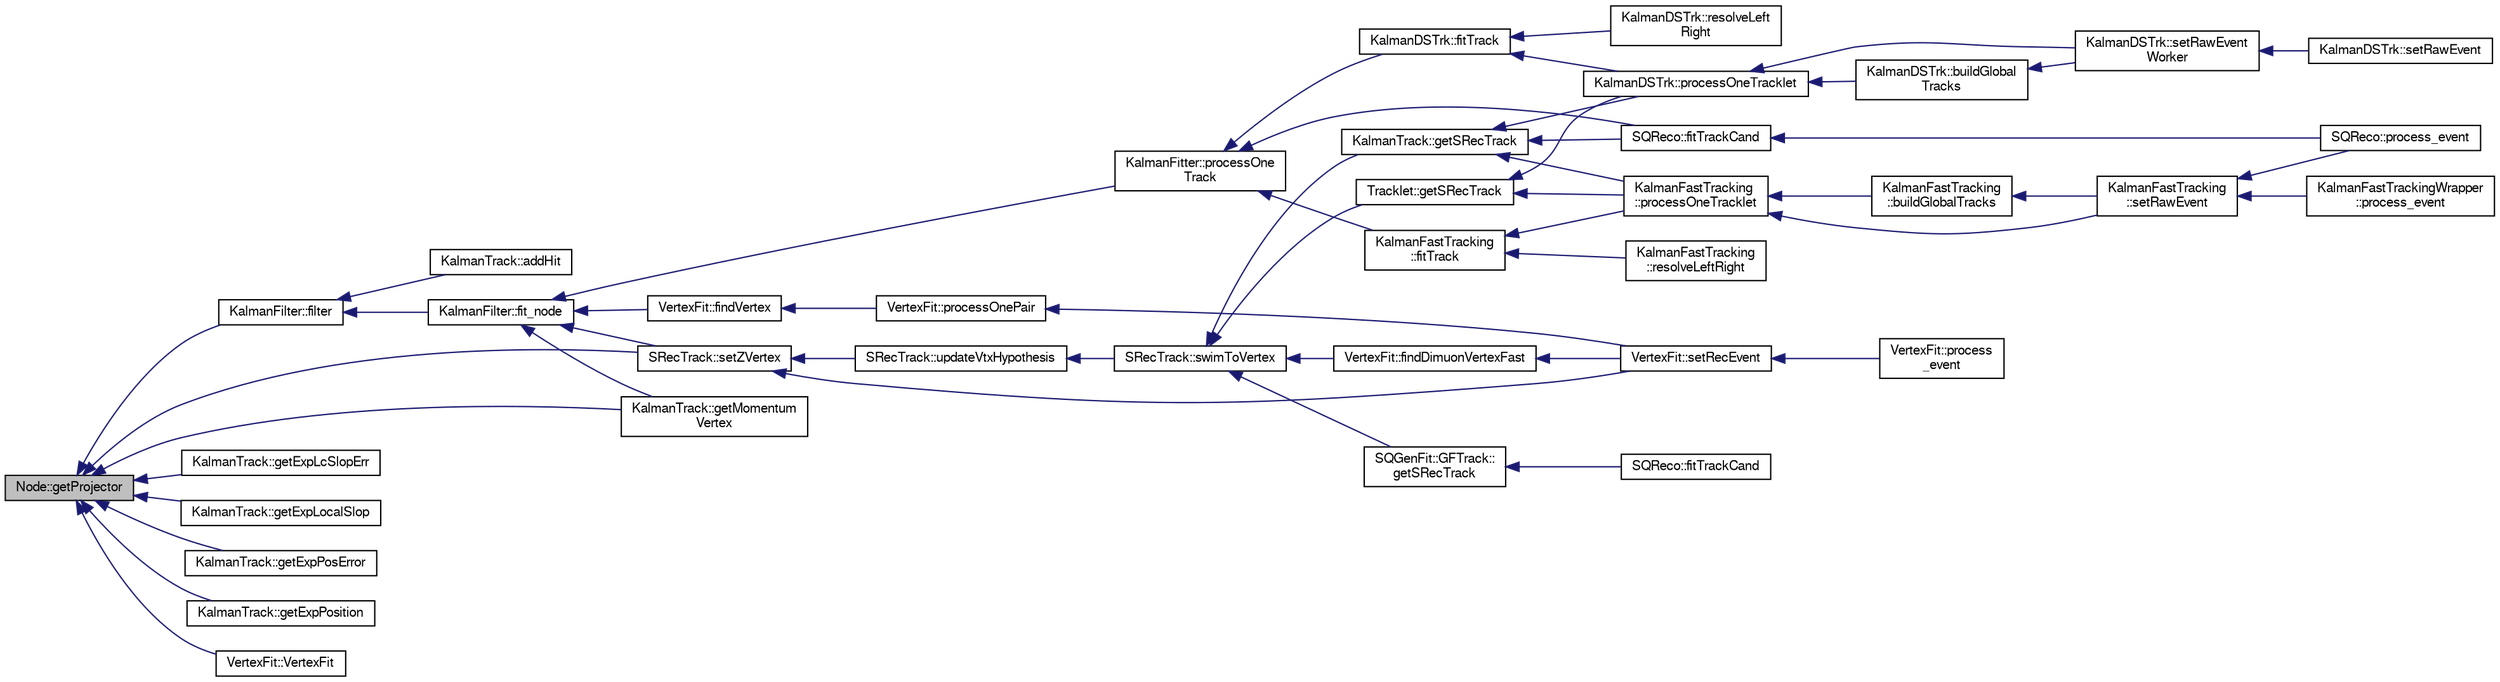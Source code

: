 digraph "Node::getProjector"
{
  bgcolor="transparent";
  edge [fontname="FreeSans",fontsize="10",labelfontname="FreeSans",labelfontsize="10"];
  node [fontname="FreeSans",fontsize="10",shape=record];
  rankdir="LR";
  Node1 [label="Node::getProjector",height=0.2,width=0.4,color="black", fillcolor="grey75", style="filled" fontcolor="black"];
  Node1 -> Node2 [dir="back",color="midnightblue",fontsize="10",style="solid",fontname="FreeSans"];
  Node2 [label="KalmanFilter::filter",height=0.2,width=0.4,color="black",URL="$d6/d2a/classKalmanFilter.html#a06b2c6aa660f89c5f30e164b0a29512c"];
  Node2 -> Node3 [dir="back",color="midnightblue",fontsize="10",style="solid",fontname="FreeSans"];
  Node3 [label="KalmanTrack::addHit",height=0.2,width=0.4,color="black",URL="$d9/dc3/classKalmanTrack.html#a659fdf3a875fa693371de5b2559f9aa0"];
  Node2 -> Node4 [dir="back",color="midnightblue",fontsize="10",style="solid",fontname="FreeSans"];
  Node4 [label="KalmanFilter::fit_node",height=0.2,width=0.4,color="black",URL="$d6/d2a/classKalmanFilter.html#a9c77cbaf604c1adc5e0e12ef3463d37c",tooltip="Fit one node. "];
  Node4 -> Node5 [dir="back",color="midnightblue",fontsize="10",style="solid",fontname="FreeSans"];
  Node5 [label="VertexFit::findVertex",height=0.2,width=0.4,color="black",URL="$d1/d13/classVertexFit.html#a349a76249cda8005ff0fb3bcd75bdb4b",tooltip="Find the primary vertex. "];
  Node5 -> Node6 [dir="back",color="midnightblue",fontsize="10",style="solid",fontname="FreeSans"];
  Node6 [label="VertexFit::processOnePair",height=0.2,width=0.4,color="black",URL="$d1/d13/classVertexFit.html#afe7aeb07239dfd3e84eff9551f8220c7",tooltip="After setting both tracks and hypothesis, start the iteration. "];
  Node6 -> Node7 [dir="back",color="midnightblue",fontsize="10",style="solid",fontname="FreeSans"];
  Node7 [label="VertexFit::setRecEvent",height=0.2,width=0.4,color="black",URL="$d1/d13/classVertexFit.html#a080d08ef76e4108261aaf89373c07211",tooltip="Set the SRecEvent, main external call the use vertex fit. "];
  Node7 -> Node8 [dir="back",color="midnightblue",fontsize="10",style="solid",fontname="FreeSans"];
  Node8 [label="VertexFit::process\l_event",height=0.2,width=0.4,color="black",URL="$d1/d13/classVertexFit.html#a056c9f1aa5805bfd6f92e833722dd25e"];
  Node4 -> Node9 [dir="back",color="midnightblue",fontsize="10",style="solid",fontname="FreeSans"];
  Node9 [label="KalmanTrack::getMomentum\lVertex",height=0.2,width=0.4,color="black",URL="$d9/dc3/classKalmanTrack.html#a142008cf7b877085eefefd71119fcb15",tooltip="Get the rough vertex momentum. "];
  Node4 -> Node10 [dir="back",color="midnightblue",fontsize="10",style="solid",fontname="FreeSans"];
  Node10 [label="KalmanFitter::processOne\lTrack",height=0.2,width=0.4,color="black",URL="$d3/dc9/classKalmanFitter.html#a36692b492f189bfdcf521fb4e7ed491d"];
  Node10 -> Node11 [dir="back",color="midnightblue",fontsize="10",style="solid",fontname="FreeSans"];
  Node11 [label="KalmanFastTracking\l::fitTrack",height=0.2,width=0.4,color="black",URL="$d3/d46/classKalmanFastTracking.html#adae298d8b0d2aa7ca771228cacd66974"];
  Node11 -> Node12 [dir="back",color="midnightblue",fontsize="10",style="solid",fontname="FreeSans"];
  Node12 [label="KalmanFastTracking\l::processOneTracklet",height=0.2,width=0.4,color="black",URL="$d3/d46/classKalmanFastTracking.html#ac0b6441647d023db04c618a35fd2a8cd",tooltip="Track fitting stuff. "];
  Node12 -> Node13 [dir="back",color="midnightblue",fontsize="10",style="solid",fontname="FreeSans"];
  Node13 [label="KalmanFastTracking\l::buildGlobalTracks",height=0.2,width=0.4,color="black",URL="$d3/d46/classKalmanFastTracking.html#a53c93bc5e58b3560d1cfb42e84bbe95c"];
  Node13 -> Node14 [dir="back",color="midnightblue",fontsize="10",style="solid",fontname="FreeSans"];
  Node14 [label="KalmanFastTracking\l::setRawEvent",height=0.2,width=0.4,color="black",URL="$d3/d46/classKalmanFastTracking.html#ada493cf8d995c42b9e78a53b891ce72b"];
  Node14 -> Node15 [dir="back",color="midnightblue",fontsize="10",style="solid",fontname="FreeSans"];
  Node15 [label="SQReco::process_event",height=0.2,width=0.4,color="black",URL="$df/df2/classSQReco.html#a4d308ea90b8cd7c24a235f32debd6ddb"];
  Node14 -> Node16 [dir="back",color="midnightblue",fontsize="10",style="solid",fontname="FreeSans"];
  Node16 [label="KalmanFastTrackingWrapper\l::process_event",height=0.2,width=0.4,color="black",URL="$d4/dff/classKalmanFastTrackingWrapper.html#a5edc61b3b9a06f6486b1f22e44f7d63e"];
  Node12 -> Node14 [dir="back",color="midnightblue",fontsize="10",style="solid",fontname="FreeSans"];
  Node11 -> Node17 [dir="back",color="midnightblue",fontsize="10",style="solid",fontname="FreeSans"];
  Node17 [label="KalmanFastTracking\l::resolveLeftRight",height=0.2,width=0.4,color="black",URL="$d3/d46/classKalmanFastTracking.html#a3d3ef7a6aeb00056e003e98564e45b65"];
  Node10 -> Node18 [dir="back",color="midnightblue",fontsize="10",style="solid",fontname="FreeSans"];
  Node18 [label="KalmanDSTrk::fitTrack",height=0.2,width=0.4,color="black",URL="$db/daa/classKalmanDSTrk.html#a6ef1da3cf3344ef3215f9618c1cfe21f"];
  Node18 -> Node19 [dir="back",color="midnightblue",fontsize="10",style="solid",fontname="FreeSans"];
  Node19 [label="KalmanDSTrk::processOneTracklet",height=0.2,width=0.4,color="black",URL="$db/daa/classKalmanDSTrk.html#ace95cba717e2c3b24dfb46e8d458f61a",tooltip="Track fitting stuff. "];
  Node19 -> Node20 [dir="back",color="midnightblue",fontsize="10",style="solid",fontname="FreeSans"];
  Node20 [label="KalmanDSTrk::buildGlobal\lTracks",height=0.2,width=0.4,color="black",URL="$db/daa/classKalmanDSTrk.html#adf4981f081f2606bf3412851eaa62eb0"];
  Node20 -> Node21 [dir="back",color="midnightblue",fontsize="10",style="solid",fontname="FreeSans"];
  Node21 [label="KalmanDSTrk::setRawEvent\lWorker",height=0.2,width=0.4,color="black",URL="$db/daa/classKalmanDSTrk.html#a58ceb0cdcf685588b2a543d7a9c2bf9d"];
  Node21 -> Node22 [dir="back",color="midnightblue",fontsize="10",style="solid",fontname="FreeSans"];
  Node22 [label="KalmanDSTrk::setRawEvent",height=0.2,width=0.4,color="black",URL="$db/daa/classKalmanDSTrk.html#a67f1b61fbc3fbba52e10f4b06d4f8794"];
  Node19 -> Node21 [dir="back",color="midnightblue",fontsize="10",style="solid",fontname="FreeSans"];
  Node18 -> Node23 [dir="back",color="midnightblue",fontsize="10",style="solid",fontname="FreeSans"];
  Node23 [label="KalmanDSTrk::resolveLeft\lRight",height=0.2,width=0.4,color="black",URL="$db/daa/classKalmanDSTrk.html#a77b10b105994162ea3e6275b6ecd9b2f"];
  Node10 -> Node24 [dir="back",color="midnightblue",fontsize="10",style="solid",fontname="FreeSans"];
  Node24 [label="SQReco::fitTrackCand",height=0.2,width=0.4,color="black",URL="$df/df2/classSQReco.html#a2d24deb38cf514e80e9b53199f2c81a9"];
  Node24 -> Node15 [dir="back",color="midnightblue",fontsize="10",style="solid",fontname="FreeSans"];
  Node4 -> Node25 [dir="back",color="midnightblue",fontsize="10",style="solid",fontname="FreeSans"];
  Node25 [label="SRecTrack::setZVertex",height=0.2,width=0.4,color="black",URL="$d6/db1/classSRecTrack.html#a4e6933a5892c3e5fd593046ac3ee94a5"];
  Node25 -> Node26 [dir="back",color="midnightblue",fontsize="10",style="solid",fontname="FreeSans"];
  Node26 [label="SRecTrack::updateVtxHypothesis",height=0.2,width=0.4,color="black",URL="$d6/db1/classSRecTrack.html#ad6b6be2adfcd60d2442306cda12cdc0c"];
  Node26 -> Node27 [dir="back",color="midnightblue",fontsize="10",style="solid",fontname="FreeSans"];
  Node27 [label="SRecTrack::swimToVertex",height=0.2,width=0.4,color="black",URL="$d6/db1/classSRecTrack.html#ac4816a2258e2eb44694715d20b9127ab",tooltip="Simple swim to vertex. "];
  Node27 -> Node28 [dir="back",color="midnightblue",fontsize="10",style="solid",fontname="FreeSans"];
  Node28 [label="Tracklet::getSRecTrack",height=0.2,width=0.4,color="black",URL="$d2/d26/classTracklet.html#aa0ca7e43f4d1359b0068c35299a70db5"];
  Node28 -> Node12 [dir="back",color="midnightblue",fontsize="10",style="solid",fontname="FreeSans"];
  Node28 -> Node19 [dir="back",color="midnightblue",fontsize="10",style="solid",fontname="FreeSans"];
  Node27 -> Node29 [dir="back",color="midnightblue",fontsize="10",style="solid",fontname="FreeSans"];
  Node29 [label="KalmanTrack::getSRecTrack",height=0.2,width=0.4,color="black",URL="$d9/dc3/classKalmanTrack.html#a38e275864291b276a96abd8c50de4282",tooltip="Output to SRecTrack. "];
  Node29 -> Node24 [dir="back",color="midnightblue",fontsize="10",style="solid",fontname="FreeSans"];
  Node29 -> Node12 [dir="back",color="midnightblue",fontsize="10",style="solid",fontname="FreeSans"];
  Node29 -> Node19 [dir="back",color="midnightblue",fontsize="10",style="solid",fontname="FreeSans"];
  Node27 -> Node30 [dir="back",color="midnightblue",fontsize="10",style="solid",fontname="FreeSans"];
  Node30 [label="VertexFit::findDimuonVertexFast",height=0.2,width=0.4,color="black",URL="$d1/d13/classVertexFit.html#a19eb69c177fa675e1e63e8a054a5c645"];
  Node30 -> Node7 [dir="back",color="midnightblue",fontsize="10",style="solid",fontname="FreeSans"];
  Node27 -> Node31 [dir="back",color="midnightblue",fontsize="10",style="solid",fontname="FreeSans"];
  Node31 [label="SQGenFit::GFTrack::\lgetSRecTrack",height=0.2,width=0.4,color="black",URL="$d2/d6b/classSQGenFit_1_1GFTrack.html#a4c47a82cf378aae1787e2dc4d168b658"];
  Node31 -> Node32 [dir="back",color="midnightblue",fontsize="10",style="solid",fontname="FreeSans"];
  Node32 [label="SQReco::fitTrackCand",height=0.2,width=0.4,color="black",URL="$df/df2/classSQReco.html#a32bb088e7896b2ecdb5b9aa4df1f6a50"];
  Node25 -> Node7 [dir="back",color="midnightblue",fontsize="10",style="solid",fontname="FreeSans"];
  Node1 -> Node33 [dir="back",color="midnightblue",fontsize="10",style="solid",fontname="FreeSans"];
  Node33 [label="KalmanTrack::getExpLcSlopErr",height=0.2,width=0.4,color="black",URL="$d9/dc3/classKalmanTrack.html#af93f274d5d42cd430dd572dd2663a994"];
  Node1 -> Node34 [dir="back",color="midnightblue",fontsize="10",style="solid",fontname="FreeSans"];
  Node34 [label="KalmanTrack::getExpLocalSlop",height=0.2,width=0.4,color="black",URL="$d9/dc3/classKalmanTrack.html#a932eeaac471e336b805b45dd32a8e4a7",tooltip="Get the expected slope. "];
  Node1 -> Node35 [dir="back",color="midnightblue",fontsize="10",style="solid",fontname="FreeSans"];
  Node35 [label="KalmanTrack::getExpPosError",height=0.2,width=0.4,color="black",URL="$d9/dc3/classKalmanTrack.html#abfa2e153a77c41a07e0821aaed4ec834"];
  Node1 -> Node36 [dir="back",color="midnightblue",fontsize="10",style="solid",fontname="FreeSans"];
  Node36 [label="KalmanTrack::getExpPosition",height=0.2,width=0.4,color="black",URL="$d9/dc3/classKalmanTrack.html#a1e23405549f3713de187b107b7d07703",tooltip="Get the expected position. "];
  Node1 -> Node9 [dir="back",color="midnightblue",fontsize="10",style="solid",fontname="FreeSans"];
  Node1 -> Node25 [dir="back",color="midnightblue",fontsize="10",style="solid",fontname="FreeSans"];
  Node1 -> Node37 [dir="back",color="midnightblue",fontsize="10",style="solid",fontname="FreeSans"];
  Node37 [label="VertexFit::VertexFit",height=0.2,width=0.4,color="black",URL="$d1/d13/classVertexFit.html#ac9b6047347e51cbb2908c52be168deed"];
}
